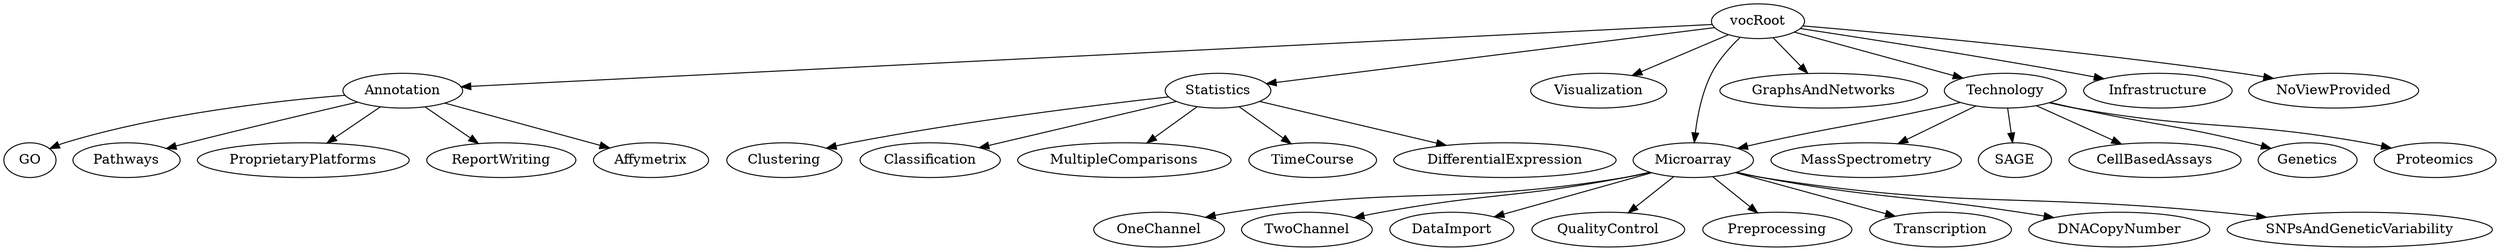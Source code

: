 /* Bioc Views Vocabular Definition in dot format */

digraph G {

/* Root */
vocRoot -> Microarray;
vocRoot -> Annotation;
vocRoot -> Visualization;
vocRoot -> Statistics;
vocRoot -> GraphsAndNetworks;
vocRoot -> Technology;
vocRoot -> Infrastructure;
vocRoot -> NoViewProvided;

/* Microarray subview */
Microarray -> OneChannel;
Microarray -> TwoChannel;
Microarray -> DataImport;
Microarray -> QualityControl;
Microarray -> Preprocessing;
Microarray -> Transcription;
Microarray -> DNACopyNumber;
Microarray -> SNPsAndGeneticVariability;

/* Statistics subview */
Statistics -> DifferentialExpression;
Statistics -> Clustering;
Statistics -> Classification;
Statistics -> MultipleComparisons;
Statistics -> TimeCourse;

/* Technology subview */
Technology -> Microarray;
Technology -> Proteomics;
Technology -> MassSpectrometry;
Technology -> SAGE;
Technology -> CellBasedAssays;
Technology -> Genetics;

/* Annotation subview */
Annotation -> GO;
Annotation -> Pathways;
Annotation -> ProprietaryPlatforms;
Annotation -> ReportWriting;
Annotation -> Affymetrix;
}
